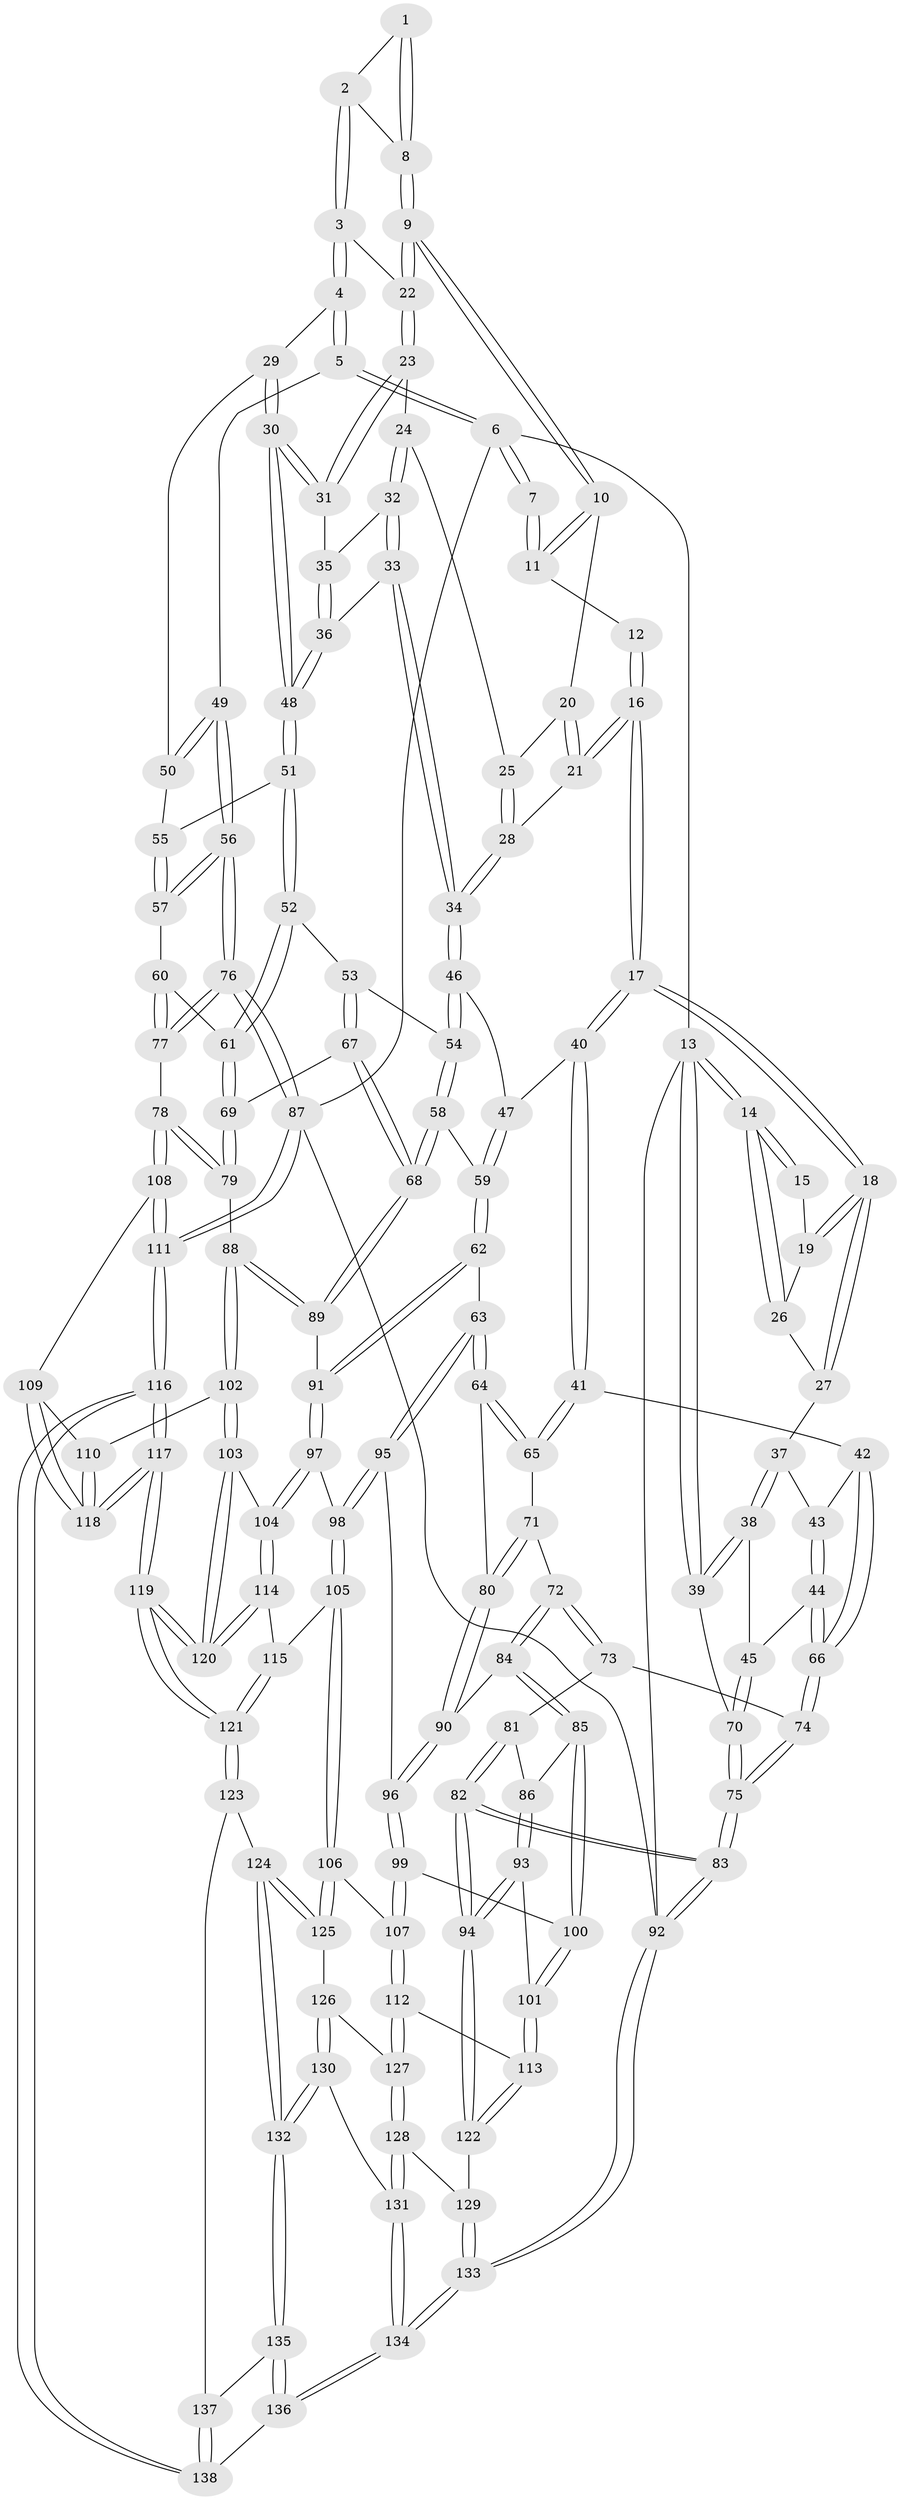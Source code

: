 // coarse degree distribution, {1: 0.014492753623188406, 3: 0.30434782608695654, 2: 0.028985507246376812, 4: 0.6086956521739131, 5: 0.028985507246376812, 6: 0.014492753623188406}
// Generated by graph-tools (version 1.1) at 2025/38/03/04/25 23:38:23]
// undirected, 138 vertices, 342 edges
graph export_dot {
  node [color=gray90,style=filled];
  1 [pos="+0.7901653168793451+0"];
  2 [pos="+0.8178580658630933+0.016866969858974106"];
  3 [pos="+0.8650322801758845+0.08434044309553594"];
  4 [pos="+0.8975483130776595+0.09688601740524311"];
  5 [pos="+1+0"];
  6 [pos="+1+0"];
  7 [pos="+0.7413652349147212+0"];
  8 [pos="+0.767546697681878+0.07033111084404038"];
  9 [pos="+0.7600420866176256+0.08536507144695422"];
  10 [pos="+0.6397221203786865+0"];
  11 [pos="+0.6458342127277318+0"];
  12 [pos="+0.3720914681211914+0"];
  13 [pos="+0+0"];
  14 [pos="+0+0"];
  15 [pos="+0.17468591324367622+0"];
  16 [pos="+0.36401551947904753+0.11833717182146265"];
  17 [pos="+0.3415380365254865+0.15727892852872674"];
  18 [pos="+0.27160401865651407+0.13133240714655622"];
  19 [pos="+0.21512335104110342+0.06799671160826234"];
  20 [pos="+0.6275741792147143+0"];
  21 [pos="+0.563620019381339+0.09164177999959106"];
  22 [pos="+0.761037292884316+0.0972027645193458"];
  23 [pos="+0.7537717321354735+0.10676963564916649"];
  24 [pos="+0.7243269167368002+0.11342481612876858"];
  25 [pos="+0.7023238755801177+0.10563147096232009"];
  26 [pos="+0.01430113303883526+0"];
  27 [pos="+0.12150519213656699+0.14011389186086867"];
  28 [pos="+0.597138829765012+0.13971437462273625"];
  29 [pos="+0.8711350231558229+0.17334810375112553"];
  30 [pos="+0.8244358572996506+0.22561794091526843"];
  31 [pos="+0.7897496165280327+0.1800381640263522"];
  32 [pos="+0.7150421113940095+0.1437820556697857"];
  33 [pos="+0.6796773595036923+0.20352397753042703"];
  34 [pos="+0.6110280512572107+0.21610136638872487"];
  35 [pos="+0.7359375508712118+0.17688375909212037"];
  36 [pos="+0.7025914866638183+0.21071372138860286"];
  37 [pos="+0.11848835174838328+0.147441291081627"];
  38 [pos="+0.06328862529847966+0.19217801503578946"];
  39 [pos="+0+0.1992646623591355"];
  40 [pos="+0.3455929576704551+0.24193775330756193"];
  41 [pos="+0.3228069095520671+0.27150049882575633"];
  42 [pos="+0.2493515352309583+0.29735596560133776"];
  43 [pos="+0.12194220459989077+0.16013947134843104"];
  44 [pos="+0.14596780632695783+0.33478517522326584"];
  45 [pos="+0.12490222069070554+0.326825028906418"];
  46 [pos="+0.5859924143081012+0.2771137500059684"];
  47 [pos="+0.48034995178558954+0.2926067673925626"];
  48 [pos="+0.8137045640112066+0.27218125362318923"];
  49 [pos="+1+0.19276858457867682"];
  50 [pos="+0.9978376308893361+0.2362833167676227"];
  51 [pos="+0.8159591574990706+0.29264519108294906"];
  52 [pos="+0.8116274653597082+0.308052910865099"];
  53 [pos="+0.680032009511634+0.3420937045922101"];
  54 [pos="+0.6314527630055606+0.32677415821356914"];
  55 [pos="+0.9361643420789266+0.27218898111714473"];
  56 [pos="+1+0.35621349538424557"];
  57 [pos="+0.974251455301958+0.3860101281849552"];
  58 [pos="+0.5776700598787541+0.4625380555253181"];
  59 [pos="+0.5027486561772395+0.4658587959520782"];
  60 [pos="+0.9644683886827042+0.3893662311249827"];
  61 [pos="+0.8417449195799037+0.37171581633545253"];
  62 [pos="+0.4803555422894214+0.4865457004776024"];
  63 [pos="+0.44834873081461846+0.4996780679597242"];
  64 [pos="+0.4448005188169925+0.49886600132098613"];
  65 [pos="+0.3251973027202096+0.2900445004243724"];
  66 [pos="+0.15117206988088852+0.3380787161942735"];
  67 [pos="+0.7014588041481931+0.4587266646591913"];
  68 [pos="+0.6621128237177349+0.53007932753681"];
  69 [pos="+0.8278206744165716+0.43360206419012626"];
  70 [pos="+0+0.2837112739248565"];
  71 [pos="+0.3099458443978975+0.41716031536965575"];
  72 [pos="+0.24776391376405232+0.4791613970168934"];
  73 [pos="+0.14385964023286435+0.3886659709046096"];
  74 [pos="+0.14379468041268428+0.3883446408537193"];
  75 [pos="+0+0.5420373726254937"];
  76 [pos="+1+0.6927740045422629"];
  77 [pos="+0.9226465821641321+0.5830220720151292"];
  78 [pos="+0.8688563114612825+0.5783946931024536"];
  79 [pos="+0.8634070018310948+0.5754322956958796"];
  80 [pos="+0.36091516333424883+0.5160054405036482"];
  81 [pos="+0.13625352535136734+0.44126071130033545"];
  82 [pos="+0+0.6793327928755559"];
  83 [pos="+0+0.6815177826798445"];
  84 [pos="+0.2512119965578435+0.5417024527857074"];
  85 [pos="+0.24278599880192953+0.5480538800964491"];
  86 [pos="+0.1514806922104059+0.5289371429473883"];
  87 [pos="+1+1"];
  88 [pos="+0.7139943220185094+0.5965066459680703"];
  89 [pos="+0.670031923976486+0.5624709907186497"];
  90 [pos="+0.3303413266111809+0.5460707726146884"];
  91 [pos="+0.5718009974612416+0.6099463186052495"];
  92 [pos="+0+1"];
  93 [pos="+0.02310740874452135+0.6573760720334495"];
  94 [pos="+0+0.678556612664085"];
  95 [pos="+0.45243483240718496+0.6176560449644628"];
  96 [pos="+0.35083784742827506+0.6217435711127542"];
  97 [pos="+0.5645178663800534+0.6192154018369742"];
  98 [pos="+0.4823490700209172+0.6557271959862347"];
  99 [pos="+0.3319050069835838+0.6614107187334858"];
  100 [pos="+0.23857443017186547+0.5712172931953106"];
  101 [pos="+0.19415820072026657+0.7005883144392004"];
  102 [pos="+0.7025356969058563+0.6804977915362498"];
  103 [pos="+0.6784023969242461+0.700875924388772"];
  104 [pos="+0.6064250483105713+0.720966807386635"];
  105 [pos="+0.46580704665434436+0.738806826969276"];
  106 [pos="+0.46424945827449443+0.7401918761685032"];
  107 [pos="+0.3266963495350061+0.6781306141673161"];
  108 [pos="+0.8516006228901485+0.6500522027072507"];
  109 [pos="+0.820357745681702+0.7123848449989805"];
  110 [pos="+0.7109825394023388+0.6896673193729332"];
  111 [pos="+1+1"];
  112 [pos="+0.2493444600563032+0.7310254478445792"];
  113 [pos="+0.22501794914982867+0.7282553027288389"];
  114 [pos="+0.6024820148748389+0.7260416796056004"];
  115 [pos="+0.5685788476618057+0.7566258236293558"];
  116 [pos="+0.9991086038587328+1"];
  117 [pos="+0.8602508407104171+1"];
  118 [pos="+0.8110899618234307+0.8645157981040257"];
  119 [pos="+0.6921739659231468+0.9375209353732543"];
  120 [pos="+0.6730080165955289+0.8051061531403542"];
  121 [pos="+0.6319000227693572+0.9087071695483488"];
  122 [pos="+0.18234810995427422+0.8331147846672972"];
  123 [pos="+0.5444062743512131+0.9043971323327196"];
  124 [pos="+0.47709757270171965+0.875901599520642"];
  125 [pos="+0.4421563382784435+0.7956997523030751"];
  126 [pos="+0.33426189637591125+0.8205293641055453"];
  127 [pos="+0.323680942737235+0.8127748104735053"];
  128 [pos="+0.23902060649273033+0.8714540998421789"];
  129 [pos="+0.1746671619319147+0.8756165000261311"];
  130 [pos="+0.3290734503783307+0.8971498404597545"];
  131 [pos="+0.3155445523613685+0.9095088371869998"];
  132 [pos="+0.4133487377832788+0.9383447805182518"];
  133 [pos="+0+1"];
  134 [pos="+0.05464820270465929+1"];
  135 [pos="+0.412668259621022+0.9701755231602875"];
  136 [pos="+0.3637920643429414+1"];
  137 [pos="+0.503446258231392+0.9728091180624331"];
  138 [pos="+0.45542743513966544+1"];
  1 -- 2;
  1 -- 8;
  1 -- 8;
  2 -- 3;
  2 -- 3;
  2 -- 8;
  3 -- 4;
  3 -- 4;
  3 -- 22;
  4 -- 5;
  4 -- 5;
  4 -- 29;
  5 -- 6;
  5 -- 6;
  5 -- 49;
  6 -- 7;
  6 -- 7;
  6 -- 13;
  6 -- 87;
  7 -- 11;
  7 -- 11;
  8 -- 9;
  8 -- 9;
  9 -- 10;
  9 -- 10;
  9 -- 22;
  9 -- 22;
  10 -- 11;
  10 -- 11;
  10 -- 20;
  11 -- 12;
  12 -- 16;
  12 -- 16;
  13 -- 14;
  13 -- 14;
  13 -- 39;
  13 -- 39;
  13 -- 92;
  14 -- 15;
  14 -- 15;
  14 -- 26;
  14 -- 26;
  15 -- 19;
  16 -- 17;
  16 -- 17;
  16 -- 21;
  16 -- 21;
  17 -- 18;
  17 -- 18;
  17 -- 40;
  17 -- 40;
  18 -- 19;
  18 -- 19;
  18 -- 27;
  18 -- 27;
  19 -- 26;
  20 -- 21;
  20 -- 21;
  20 -- 25;
  21 -- 28;
  22 -- 23;
  22 -- 23;
  23 -- 24;
  23 -- 31;
  23 -- 31;
  24 -- 25;
  24 -- 32;
  24 -- 32;
  25 -- 28;
  25 -- 28;
  26 -- 27;
  27 -- 37;
  28 -- 34;
  28 -- 34;
  29 -- 30;
  29 -- 30;
  29 -- 50;
  30 -- 31;
  30 -- 31;
  30 -- 48;
  30 -- 48;
  31 -- 35;
  32 -- 33;
  32 -- 33;
  32 -- 35;
  33 -- 34;
  33 -- 34;
  33 -- 36;
  34 -- 46;
  34 -- 46;
  35 -- 36;
  35 -- 36;
  36 -- 48;
  36 -- 48;
  37 -- 38;
  37 -- 38;
  37 -- 43;
  38 -- 39;
  38 -- 39;
  38 -- 45;
  39 -- 70;
  40 -- 41;
  40 -- 41;
  40 -- 47;
  41 -- 42;
  41 -- 65;
  41 -- 65;
  42 -- 43;
  42 -- 66;
  42 -- 66;
  43 -- 44;
  43 -- 44;
  44 -- 45;
  44 -- 66;
  44 -- 66;
  45 -- 70;
  45 -- 70;
  46 -- 47;
  46 -- 54;
  46 -- 54;
  47 -- 59;
  47 -- 59;
  48 -- 51;
  48 -- 51;
  49 -- 50;
  49 -- 50;
  49 -- 56;
  49 -- 56;
  50 -- 55;
  51 -- 52;
  51 -- 52;
  51 -- 55;
  52 -- 53;
  52 -- 61;
  52 -- 61;
  53 -- 54;
  53 -- 67;
  53 -- 67;
  54 -- 58;
  54 -- 58;
  55 -- 57;
  55 -- 57;
  56 -- 57;
  56 -- 57;
  56 -- 76;
  56 -- 76;
  57 -- 60;
  58 -- 59;
  58 -- 68;
  58 -- 68;
  59 -- 62;
  59 -- 62;
  60 -- 61;
  60 -- 77;
  60 -- 77;
  61 -- 69;
  61 -- 69;
  62 -- 63;
  62 -- 91;
  62 -- 91;
  63 -- 64;
  63 -- 64;
  63 -- 95;
  63 -- 95;
  64 -- 65;
  64 -- 65;
  64 -- 80;
  65 -- 71;
  66 -- 74;
  66 -- 74;
  67 -- 68;
  67 -- 68;
  67 -- 69;
  68 -- 89;
  68 -- 89;
  69 -- 79;
  69 -- 79;
  70 -- 75;
  70 -- 75;
  71 -- 72;
  71 -- 80;
  71 -- 80;
  72 -- 73;
  72 -- 73;
  72 -- 84;
  72 -- 84;
  73 -- 74;
  73 -- 81;
  74 -- 75;
  74 -- 75;
  75 -- 83;
  75 -- 83;
  76 -- 77;
  76 -- 77;
  76 -- 87;
  76 -- 87;
  77 -- 78;
  78 -- 79;
  78 -- 79;
  78 -- 108;
  78 -- 108;
  79 -- 88;
  80 -- 90;
  80 -- 90;
  81 -- 82;
  81 -- 82;
  81 -- 86;
  82 -- 83;
  82 -- 83;
  82 -- 94;
  82 -- 94;
  83 -- 92;
  83 -- 92;
  84 -- 85;
  84 -- 85;
  84 -- 90;
  85 -- 86;
  85 -- 100;
  85 -- 100;
  86 -- 93;
  86 -- 93;
  87 -- 111;
  87 -- 111;
  87 -- 92;
  88 -- 89;
  88 -- 89;
  88 -- 102;
  88 -- 102;
  89 -- 91;
  90 -- 96;
  90 -- 96;
  91 -- 97;
  91 -- 97;
  92 -- 133;
  92 -- 133;
  93 -- 94;
  93 -- 94;
  93 -- 101;
  94 -- 122;
  94 -- 122;
  95 -- 96;
  95 -- 98;
  95 -- 98;
  96 -- 99;
  96 -- 99;
  97 -- 98;
  97 -- 104;
  97 -- 104;
  98 -- 105;
  98 -- 105;
  99 -- 100;
  99 -- 107;
  99 -- 107;
  100 -- 101;
  100 -- 101;
  101 -- 113;
  101 -- 113;
  102 -- 103;
  102 -- 103;
  102 -- 110;
  103 -- 104;
  103 -- 120;
  103 -- 120;
  104 -- 114;
  104 -- 114;
  105 -- 106;
  105 -- 106;
  105 -- 115;
  106 -- 107;
  106 -- 125;
  106 -- 125;
  107 -- 112;
  107 -- 112;
  108 -- 109;
  108 -- 111;
  108 -- 111;
  109 -- 110;
  109 -- 118;
  109 -- 118;
  110 -- 118;
  110 -- 118;
  111 -- 116;
  111 -- 116;
  112 -- 113;
  112 -- 127;
  112 -- 127;
  113 -- 122;
  113 -- 122;
  114 -- 115;
  114 -- 120;
  114 -- 120;
  115 -- 121;
  115 -- 121;
  116 -- 117;
  116 -- 117;
  116 -- 138;
  116 -- 138;
  117 -- 118;
  117 -- 118;
  117 -- 119;
  117 -- 119;
  119 -- 120;
  119 -- 120;
  119 -- 121;
  119 -- 121;
  121 -- 123;
  121 -- 123;
  122 -- 129;
  123 -- 124;
  123 -- 137;
  124 -- 125;
  124 -- 125;
  124 -- 132;
  124 -- 132;
  125 -- 126;
  126 -- 127;
  126 -- 130;
  126 -- 130;
  127 -- 128;
  127 -- 128;
  128 -- 129;
  128 -- 131;
  128 -- 131;
  129 -- 133;
  129 -- 133;
  130 -- 131;
  130 -- 132;
  130 -- 132;
  131 -- 134;
  131 -- 134;
  132 -- 135;
  132 -- 135;
  133 -- 134;
  133 -- 134;
  134 -- 136;
  134 -- 136;
  135 -- 136;
  135 -- 136;
  135 -- 137;
  136 -- 138;
  137 -- 138;
  137 -- 138;
}
